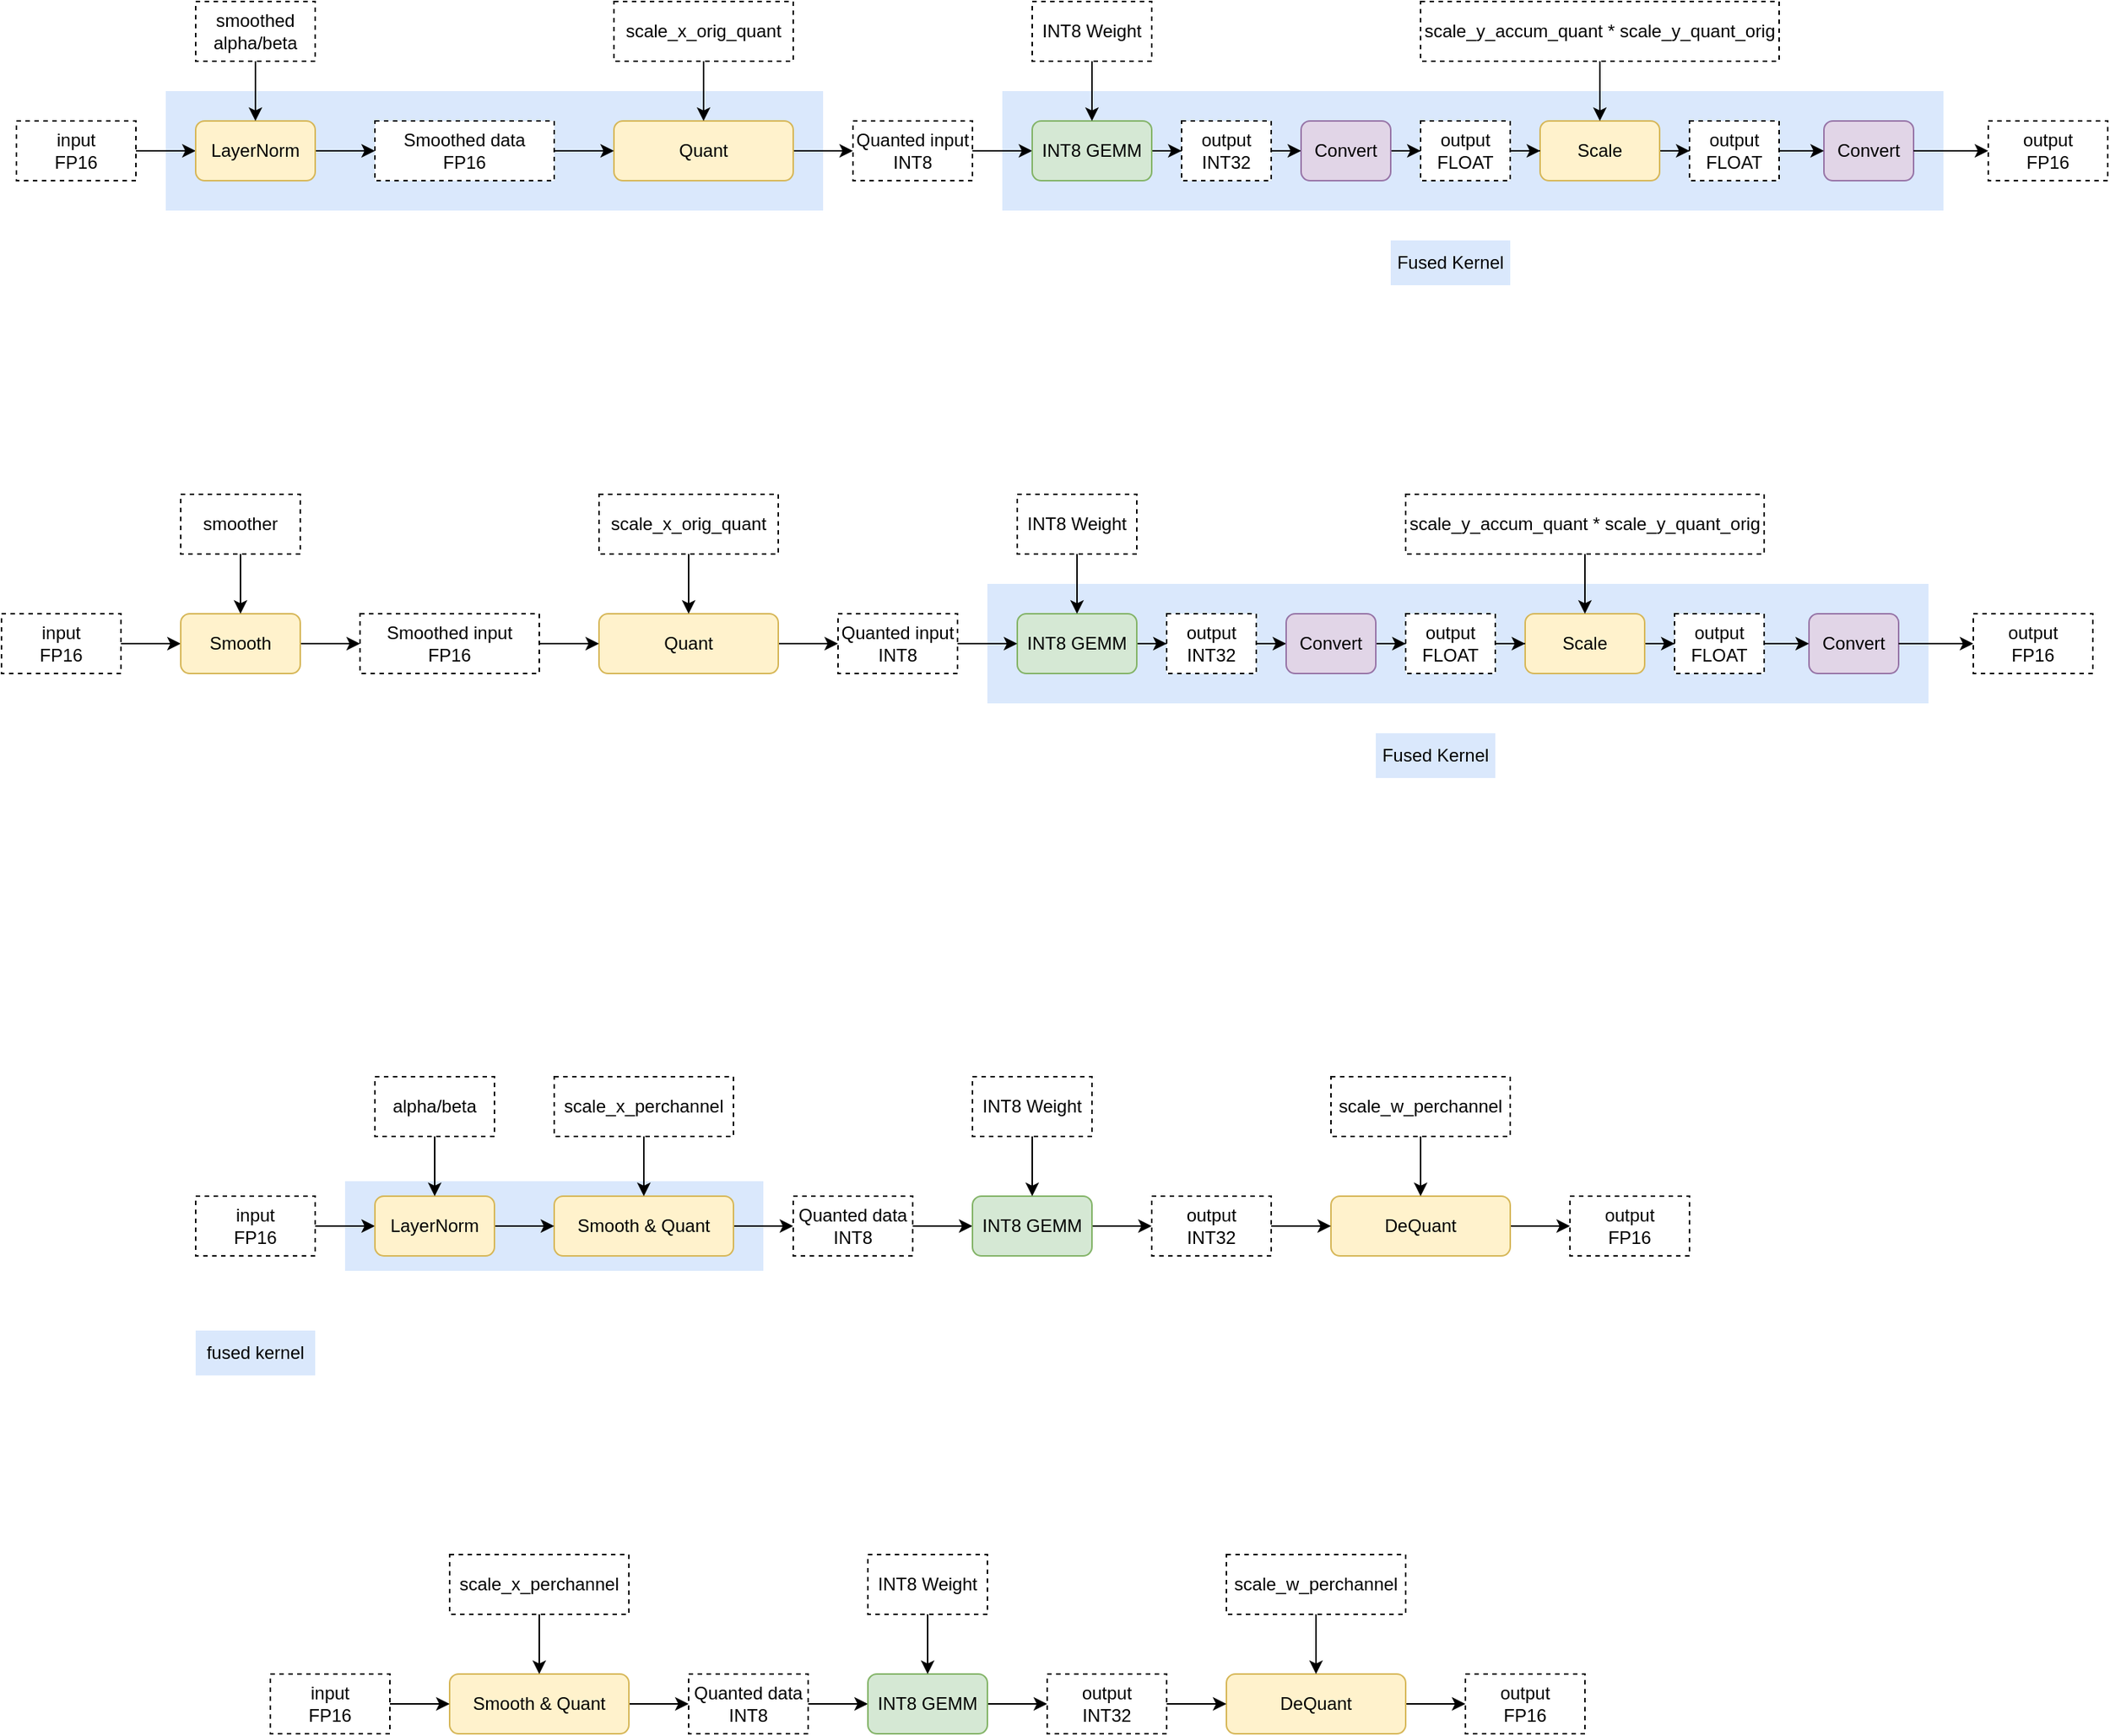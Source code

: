 <mxfile version="24.0.5" type="github">
  <diagram name="Page-1" id="4Hp8PdabDJ5E-GwEk0FX">
    <mxGraphModel dx="2204" dy="771" grid="1" gridSize="10" guides="1" tooltips="1" connect="1" arrows="1" fold="1" page="1" pageScale="1" pageWidth="850" pageHeight="1100" math="0" shadow="0">
      <root>
        <mxCell id="0" />
        <mxCell id="1" parent="0" />
        <mxCell id="EjrTntL3J__PyC1o6Q4W-1" value="" style="rounded=0;whiteSpace=wrap;html=1;dashed=1;fillColor=#dae8fc;strokeColor=none;" vertex="1" parent="1">
          <mxGeometry x="-540" y="140" width="440" height="80" as="geometry" />
        </mxCell>
        <mxCell id="EjrTntL3J__PyC1o6Q4W-2" value="" style="rounded=0;whiteSpace=wrap;html=1;dashed=1;fillColor=#dae8fc;strokeColor=none;" vertex="1" parent="1">
          <mxGeometry x="20" y="140" width="630" height="80" as="geometry" />
        </mxCell>
        <mxCell id="EjrTntL3J__PyC1o6Q4W-3" style="edgeStyle=orthogonalEdgeStyle;rounded=0;orthogonalLoop=1;jettySize=auto;html=1;entryX=0;entryY=0.5;entryDx=0;entryDy=0;" edge="1" parent="1" source="EjrTntL3J__PyC1o6Q4W-4" target="EjrTntL3J__PyC1o6Q4W-10">
          <mxGeometry relative="1" as="geometry" />
        </mxCell>
        <mxCell id="EjrTntL3J__PyC1o6Q4W-4" value="Quant" style="rounded=1;whiteSpace=wrap;html=1;fillColor=#fff2cc;strokeColor=#d6b656;" vertex="1" parent="1">
          <mxGeometry x="-240" y="160" width="120" height="40" as="geometry" />
        </mxCell>
        <mxCell id="EjrTntL3J__PyC1o6Q4W-5" style="edgeStyle=orthogonalEdgeStyle;rounded=0;orthogonalLoop=1;jettySize=auto;html=1;entryX=0;entryY=0.5;entryDx=0;entryDy=0;" edge="1" parent="1" source="EjrTntL3J__PyC1o6Q4W-6" target="EjrTntL3J__PyC1o6Q4W-25">
          <mxGeometry relative="1" as="geometry">
            <mxPoint x="-530" y="260" as="targetPoint" />
          </mxGeometry>
        </mxCell>
        <mxCell id="EjrTntL3J__PyC1o6Q4W-6" value="input&lt;br&gt;FP16" style="rounded=0;whiteSpace=wrap;html=1;dashed=1;" vertex="1" parent="1">
          <mxGeometry x="-640" y="160" width="80" height="40" as="geometry" />
        </mxCell>
        <mxCell id="EjrTntL3J__PyC1o6Q4W-7" style="edgeStyle=orthogonalEdgeStyle;rounded=0;orthogonalLoop=1;jettySize=auto;html=1;entryX=0.5;entryY=0;entryDx=0;entryDy=0;" edge="1" parent="1" source="EjrTntL3J__PyC1o6Q4W-8" target="EjrTntL3J__PyC1o6Q4W-4">
          <mxGeometry relative="1" as="geometry" />
        </mxCell>
        <mxCell id="EjrTntL3J__PyC1o6Q4W-8" value="scale_x_orig_quant" style="rounded=0;whiteSpace=wrap;html=1;dashed=1;" vertex="1" parent="1">
          <mxGeometry x="-240" y="80" width="120" height="40" as="geometry" />
        </mxCell>
        <mxCell id="EjrTntL3J__PyC1o6Q4W-9" style="edgeStyle=orthogonalEdgeStyle;rounded=0;orthogonalLoop=1;jettySize=auto;html=1;entryX=0;entryY=0.5;entryDx=0;entryDy=0;" edge="1" parent="1" source="EjrTntL3J__PyC1o6Q4W-10" target="EjrTntL3J__PyC1o6Q4W-12">
          <mxGeometry relative="1" as="geometry" />
        </mxCell>
        <mxCell id="EjrTntL3J__PyC1o6Q4W-10" value="Quanted input&lt;br&gt;INT8" style="rounded=0;whiteSpace=wrap;html=1;dashed=1;" vertex="1" parent="1">
          <mxGeometry x="-80" y="160" width="80" height="40" as="geometry" />
        </mxCell>
        <mxCell id="EjrTntL3J__PyC1o6Q4W-11" style="edgeStyle=orthogonalEdgeStyle;rounded=0;orthogonalLoop=1;jettySize=auto;html=1;entryX=0;entryY=0.5;entryDx=0;entryDy=0;" edge="1" parent="1" source="EjrTntL3J__PyC1o6Q4W-12" target="EjrTntL3J__PyC1o6Q4W-16">
          <mxGeometry relative="1" as="geometry" />
        </mxCell>
        <mxCell id="EjrTntL3J__PyC1o6Q4W-12" value="INT8 GEMM" style="rounded=1;whiteSpace=wrap;html=1;fillColor=#d5e8d4;strokeColor=#82b366;" vertex="1" parent="1">
          <mxGeometry x="40" y="160" width="80" height="40" as="geometry" />
        </mxCell>
        <mxCell id="EjrTntL3J__PyC1o6Q4W-13" style="edgeStyle=orthogonalEdgeStyle;rounded=0;orthogonalLoop=1;jettySize=auto;html=1;entryX=0;entryY=0.5;entryDx=0;entryDy=0;" edge="1" parent="1" source="EjrTntL3J__PyC1o6Q4W-14" target="EjrTntL3J__PyC1o6Q4W-36">
          <mxGeometry relative="1" as="geometry" />
        </mxCell>
        <mxCell id="EjrTntL3J__PyC1o6Q4W-14" value="Scale" style="rounded=1;whiteSpace=wrap;html=1;fillColor=#fff2cc;strokeColor=#d6b656;" vertex="1" parent="1">
          <mxGeometry x="380" y="160" width="80" height="40" as="geometry" />
        </mxCell>
        <mxCell id="EjrTntL3J__PyC1o6Q4W-15" style="edgeStyle=orthogonalEdgeStyle;rounded=0;orthogonalLoop=1;jettySize=auto;html=1;entryX=0;entryY=0.5;entryDx=0;entryDy=0;" edge="1" parent="1" source="EjrTntL3J__PyC1o6Q4W-16" target="EjrTntL3J__PyC1o6Q4W-23">
          <mxGeometry relative="1" as="geometry">
            <mxPoint x="250" y="220" as="targetPoint" />
          </mxGeometry>
        </mxCell>
        <mxCell id="EjrTntL3J__PyC1o6Q4W-16" value="output&lt;br&gt;INT32" style="rounded=0;whiteSpace=wrap;html=1;dashed=1;" vertex="1" parent="1">
          <mxGeometry x="140" y="160" width="60" height="40" as="geometry" />
        </mxCell>
        <mxCell id="EjrTntL3J__PyC1o6Q4W-17" style="edgeStyle=orthogonalEdgeStyle;rounded=0;orthogonalLoop=1;jettySize=auto;html=1;entryX=0.5;entryY=0;entryDx=0;entryDy=0;" edge="1" parent="1" source="EjrTntL3J__PyC1o6Q4W-18" target="EjrTntL3J__PyC1o6Q4W-14">
          <mxGeometry relative="1" as="geometry" />
        </mxCell>
        <mxCell id="EjrTntL3J__PyC1o6Q4W-18" value="scale_y_accum_quant * scale_y_quant_orig" style="rounded=0;whiteSpace=wrap;html=1;dashed=1;" vertex="1" parent="1">
          <mxGeometry x="300" y="80" width="240" height="40" as="geometry" />
        </mxCell>
        <mxCell id="EjrTntL3J__PyC1o6Q4W-19" value="output&lt;br&gt;FP16" style="rounded=0;whiteSpace=wrap;html=1;dashed=1;" vertex="1" parent="1">
          <mxGeometry x="680" y="160" width="80" height="40" as="geometry" />
        </mxCell>
        <mxCell id="EjrTntL3J__PyC1o6Q4W-20" style="edgeStyle=orthogonalEdgeStyle;rounded=0;orthogonalLoop=1;jettySize=auto;html=1;entryX=0.5;entryY=0;entryDx=0;entryDy=0;" edge="1" parent="1" source="EjrTntL3J__PyC1o6Q4W-21" target="EjrTntL3J__PyC1o6Q4W-12">
          <mxGeometry relative="1" as="geometry" />
        </mxCell>
        <mxCell id="EjrTntL3J__PyC1o6Q4W-21" value="INT8 Weight" style="rounded=0;whiteSpace=wrap;html=1;dashed=1;" vertex="1" parent="1">
          <mxGeometry x="40" y="80" width="80" height="40" as="geometry" />
        </mxCell>
        <mxCell id="EjrTntL3J__PyC1o6Q4W-22" style="edgeStyle=orthogonalEdgeStyle;rounded=0;orthogonalLoop=1;jettySize=auto;html=1;entryX=0;entryY=0.5;entryDx=0;entryDy=0;" edge="1" parent="1" source="EjrTntL3J__PyC1o6Q4W-23" target="EjrTntL3J__PyC1o6Q4W-31">
          <mxGeometry relative="1" as="geometry" />
        </mxCell>
        <mxCell id="EjrTntL3J__PyC1o6Q4W-23" value="Convert" style="rounded=1;whiteSpace=wrap;html=1;fillColor=#e1d5e7;strokeColor=#9673a6;" vertex="1" parent="1">
          <mxGeometry x="220" y="160" width="60" height="40" as="geometry" />
        </mxCell>
        <mxCell id="EjrTntL3J__PyC1o6Q4W-24" style="edgeStyle=orthogonalEdgeStyle;rounded=0;orthogonalLoop=1;jettySize=auto;html=1;entryX=0;entryY=0.5;entryDx=0;entryDy=0;" edge="1" parent="1" source="EjrTntL3J__PyC1o6Q4W-25" target="EjrTntL3J__PyC1o6Q4W-27">
          <mxGeometry relative="1" as="geometry" />
        </mxCell>
        <mxCell id="EjrTntL3J__PyC1o6Q4W-25" value="LayerNorm" style="rounded=1;whiteSpace=wrap;html=1;fillColor=#fff2cc;strokeColor=#d6b656;" vertex="1" parent="1">
          <mxGeometry x="-520" y="160" width="80" height="40" as="geometry" />
        </mxCell>
        <mxCell id="EjrTntL3J__PyC1o6Q4W-26" style="edgeStyle=orthogonalEdgeStyle;rounded=0;orthogonalLoop=1;jettySize=auto;html=1;entryX=0;entryY=0.5;entryDx=0;entryDy=0;" edge="1" parent="1" source="EjrTntL3J__PyC1o6Q4W-27" target="EjrTntL3J__PyC1o6Q4W-4">
          <mxGeometry relative="1" as="geometry" />
        </mxCell>
        <mxCell id="EjrTntL3J__PyC1o6Q4W-27" value="Smoothed data&lt;br&gt;FP16" style="rounded=0;whiteSpace=wrap;html=1;dashed=1;" vertex="1" parent="1">
          <mxGeometry x="-400" y="160" width="120" height="40" as="geometry" />
        </mxCell>
        <mxCell id="EjrTntL3J__PyC1o6Q4W-28" style="edgeStyle=orthogonalEdgeStyle;rounded=0;orthogonalLoop=1;jettySize=auto;html=1;entryX=0.5;entryY=0;entryDx=0;entryDy=0;" edge="1" parent="1" source="EjrTntL3J__PyC1o6Q4W-29" target="EjrTntL3J__PyC1o6Q4W-25">
          <mxGeometry relative="1" as="geometry" />
        </mxCell>
        <mxCell id="EjrTntL3J__PyC1o6Q4W-29" value="smoothed alpha/beta" style="rounded=0;whiteSpace=wrap;html=1;dashed=1;" vertex="1" parent="1">
          <mxGeometry x="-520" y="80" width="80" height="40" as="geometry" />
        </mxCell>
        <mxCell id="EjrTntL3J__PyC1o6Q4W-30" style="edgeStyle=orthogonalEdgeStyle;rounded=0;orthogonalLoop=1;jettySize=auto;html=1;entryX=0;entryY=0.5;entryDx=0;entryDy=0;" edge="1" parent="1" source="EjrTntL3J__PyC1o6Q4W-31" target="EjrTntL3J__PyC1o6Q4W-14">
          <mxGeometry relative="1" as="geometry" />
        </mxCell>
        <mxCell id="EjrTntL3J__PyC1o6Q4W-31" value="output&lt;br&gt;FLOAT" style="rounded=0;whiteSpace=wrap;html=1;dashed=1;" vertex="1" parent="1">
          <mxGeometry x="300" y="160" width="60" height="40" as="geometry" />
        </mxCell>
        <mxCell id="EjrTntL3J__PyC1o6Q4W-32" value="Fused Kernel" style="rounded=0;whiteSpace=wrap;html=1;dashed=1;fillColor=#dae8fc;strokeColor=none;" vertex="1" parent="1">
          <mxGeometry x="280" y="240" width="80" height="30" as="geometry" />
        </mxCell>
        <mxCell id="EjrTntL3J__PyC1o6Q4W-33" value="Convert" style="rounded=1;whiteSpace=wrap;html=1;fillColor=#e1d5e7;strokeColor=#9673a6;" vertex="1" parent="1">
          <mxGeometry x="570" y="160" width="60" height="40" as="geometry" />
        </mxCell>
        <mxCell id="EjrTntL3J__PyC1o6Q4W-34" style="edgeStyle=orthogonalEdgeStyle;rounded=0;orthogonalLoop=1;jettySize=auto;html=1;entryX=0;entryY=0.5;entryDx=0;entryDy=0;exitX=1;exitY=0.5;exitDx=0;exitDy=0;" edge="1" parent="1" source="EjrTntL3J__PyC1o6Q4W-33" target="EjrTntL3J__PyC1o6Q4W-19">
          <mxGeometry relative="1" as="geometry" />
        </mxCell>
        <mxCell id="EjrTntL3J__PyC1o6Q4W-35" style="edgeStyle=orthogonalEdgeStyle;rounded=0;orthogonalLoop=1;jettySize=auto;html=1;entryX=0;entryY=0.5;entryDx=0;entryDy=0;" edge="1" parent="1" source="EjrTntL3J__PyC1o6Q4W-36" target="EjrTntL3J__PyC1o6Q4W-33">
          <mxGeometry relative="1" as="geometry" />
        </mxCell>
        <mxCell id="EjrTntL3J__PyC1o6Q4W-36" value="output&lt;br&gt;FLOAT" style="rounded=0;whiteSpace=wrap;html=1;dashed=1;" vertex="1" parent="1">
          <mxGeometry x="480" y="160" width="60" height="40" as="geometry" />
        </mxCell>
        <mxCell id="EjrTntL3J__PyC1o6Q4W-37" style="edgeStyle=orthogonalEdgeStyle;rounded=0;orthogonalLoop=1;jettySize=auto;html=1;entryX=0;entryY=0.5;entryDx=0;entryDy=0;" edge="1" parent="1" source="EjrTntL3J__PyC1o6Q4W-38" target="EjrTntL3J__PyC1o6Q4W-43">
          <mxGeometry relative="1" as="geometry" />
        </mxCell>
        <mxCell id="EjrTntL3J__PyC1o6Q4W-38" value="Quant" style="rounded=1;whiteSpace=wrap;html=1;fillColor=#fff2cc;strokeColor=#d6b656;" vertex="1" parent="1">
          <mxGeometry x="-250" y="490" width="120" height="40" as="geometry" />
        </mxCell>
        <mxCell id="EjrTntL3J__PyC1o6Q4W-39" style="edgeStyle=orthogonalEdgeStyle;rounded=0;orthogonalLoop=1;jettySize=auto;html=1;entryX=0;entryY=0.5;entryDx=0;entryDy=0;" edge="1" parent="1" source="EjrTntL3J__PyC1o6Q4W-40" target="EjrTntL3J__PyC1o6Q4W-45">
          <mxGeometry relative="1" as="geometry">
            <mxPoint x="-540" y="590" as="targetPoint" />
          </mxGeometry>
        </mxCell>
        <mxCell id="EjrTntL3J__PyC1o6Q4W-40" value="input&lt;br&gt;FP16" style="rounded=0;whiteSpace=wrap;html=1;dashed=1;" vertex="1" parent="1">
          <mxGeometry x="-650" y="490" width="80" height="40" as="geometry" />
        </mxCell>
        <mxCell id="EjrTntL3J__PyC1o6Q4W-41" style="edgeStyle=orthogonalEdgeStyle;rounded=0;orthogonalLoop=1;jettySize=auto;html=1;entryX=0.5;entryY=0;entryDx=0;entryDy=0;" edge="1" parent="1" source="EjrTntL3J__PyC1o6Q4W-42" target="EjrTntL3J__PyC1o6Q4W-38">
          <mxGeometry relative="1" as="geometry" />
        </mxCell>
        <mxCell id="EjrTntL3J__PyC1o6Q4W-42" value="scale_x_orig_quant" style="rounded=0;whiteSpace=wrap;html=1;dashed=1;" vertex="1" parent="1">
          <mxGeometry x="-250" y="410" width="120" height="40" as="geometry" />
        </mxCell>
        <mxCell id="EjrTntL3J__PyC1o6Q4W-43" value="Quanted input&lt;br&gt;INT8" style="rounded=0;whiteSpace=wrap;html=1;dashed=1;" vertex="1" parent="1">
          <mxGeometry x="-90" y="490" width="80" height="40" as="geometry" />
        </mxCell>
        <mxCell id="EjrTntL3J__PyC1o6Q4W-44" style="edgeStyle=orthogonalEdgeStyle;rounded=0;orthogonalLoop=1;jettySize=auto;html=1;entryX=0;entryY=0.5;entryDx=0;entryDy=0;" edge="1" parent="1" source="EjrTntL3J__PyC1o6Q4W-45" target="EjrTntL3J__PyC1o6Q4W-47">
          <mxGeometry relative="1" as="geometry" />
        </mxCell>
        <mxCell id="EjrTntL3J__PyC1o6Q4W-45" value="Smooth" style="rounded=1;whiteSpace=wrap;html=1;fillColor=#fff2cc;strokeColor=#d6b656;" vertex="1" parent="1">
          <mxGeometry x="-530" y="490" width="80" height="40" as="geometry" />
        </mxCell>
        <mxCell id="EjrTntL3J__PyC1o6Q4W-46" style="edgeStyle=orthogonalEdgeStyle;rounded=0;orthogonalLoop=1;jettySize=auto;html=1;entryX=0;entryY=0.5;entryDx=0;entryDy=0;" edge="1" parent="1" source="EjrTntL3J__PyC1o6Q4W-47" target="EjrTntL3J__PyC1o6Q4W-38">
          <mxGeometry relative="1" as="geometry" />
        </mxCell>
        <mxCell id="EjrTntL3J__PyC1o6Q4W-47" value="Smoothed input&lt;br&gt;FP16" style="rounded=0;whiteSpace=wrap;html=1;dashed=1;" vertex="1" parent="1">
          <mxGeometry x="-410" y="490" width="120" height="40" as="geometry" />
        </mxCell>
        <mxCell id="EjrTntL3J__PyC1o6Q4W-48" style="edgeStyle=orthogonalEdgeStyle;rounded=0;orthogonalLoop=1;jettySize=auto;html=1;entryX=0.5;entryY=0;entryDx=0;entryDy=0;" edge="1" parent="1" source="EjrTntL3J__PyC1o6Q4W-49" target="EjrTntL3J__PyC1o6Q4W-45">
          <mxGeometry relative="1" as="geometry" />
        </mxCell>
        <mxCell id="EjrTntL3J__PyC1o6Q4W-49" value="smoother" style="rounded=0;whiteSpace=wrap;html=1;dashed=1;" vertex="1" parent="1">
          <mxGeometry x="-530" y="410" width="80" height="40" as="geometry" />
        </mxCell>
        <mxCell id="EjrTntL3J__PyC1o6Q4W-50" value="Fused Kernel" style="rounded=0;whiteSpace=wrap;html=1;dashed=1;fillColor=#dae8fc;strokeColor=none;" vertex="1" parent="1">
          <mxGeometry x="270" y="570" width="80" height="30" as="geometry" />
        </mxCell>
        <mxCell id="EjrTntL3J__PyC1o6Q4W-51" value="" style="rounded=0;whiteSpace=wrap;html=1;dashed=1;fillColor=#dae8fc;strokeColor=none;" vertex="1" parent="1">
          <mxGeometry x="10" y="470" width="630" height="80" as="geometry" />
        </mxCell>
        <mxCell id="EjrTntL3J__PyC1o6Q4W-52" style="edgeStyle=orthogonalEdgeStyle;rounded=0;orthogonalLoop=1;jettySize=auto;html=1;entryX=0;entryY=0.5;entryDx=0;entryDy=0;" edge="1" parent="1" source="EjrTntL3J__PyC1o6Q4W-53" target="EjrTntL3J__PyC1o6Q4W-57">
          <mxGeometry relative="1" as="geometry" />
        </mxCell>
        <mxCell id="EjrTntL3J__PyC1o6Q4W-53" value="INT8 GEMM" style="rounded=1;whiteSpace=wrap;html=1;fillColor=#d5e8d4;strokeColor=#82b366;" vertex="1" parent="1">
          <mxGeometry x="30" y="490" width="80" height="40" as="geometry" />
        </mxCell>
        <mxCell id="EjrTntL3J__PyC1o6Q4W-54" style="edgeStyle=orthogonalEdgeStyle;rounded=0;orthogonalLoop=1;jettySize=auto;html=1;entryX=0;entryY=0.5;entryDx=0;entryDy=0;" edge="1" parent="1" source="EjrTntL3J__PyC1o6Q4W-55" target="EjrTntL3J__PyC1o6Q4W-70">
          <mxGeometry relative="1" as="geometry" />
        </mxCell>
        <mxCell id="EjrTntL3J__PyC1o6Q4W-55" value="Scale" style="rounded=1;whiteSpace=wrap;html=1;fillColor=#fff2cc;strokeColor=#d6b656;" vertex="1" parent="1">
          <mxGeometry x="370" y="490" width="80" height="40" as="geometry" />
        </mxCell>
        <mxCell id="EjrTntL3J__PyC1o6Q4W-56" style="edgeStyle=orthogonalEdgeStyle;rounded=0;orthogonalLoop=1;jettySize=auto;html=1;entryX=0;entryY=0.5;entryDx=0;entryDy=0;" edge="1" parent="1" source="EjrTntL3J__PyC1o6Q4W-57" target="EjrTntL3J__PyC1o6Q4W-64">
          <mxGeometry relative="1" as="geometry">
            <mxPoint x="240" y="550" as="targetPoint" />
          </mxGeometry>
        </mxCell>
        <mxCell id="EjrTntL3J__PyC1o6Q4W-57" value="output&lt;br&gt;INT32" style="rounded=0;whiteSpace=wrap;html=1;dashed=1;" vertex="1" parent="1">
          <mxGeometry x="130" y="490" width="60" height="40" as="geometry" />
        </mxCell>
        <mxCell id="EjrTntL3J__PyC1o6Q4W-58" style="edgeStyle=orthogonalEdgeStyle;rounded=0;orthogonalLoop=1;jettySize=auto;html=1;entryX=0.5;entryY=0;entryDx=0;entryDy=0;" edge="1" parent="1" source="EjrTntL3J__PyC1o6Q4W-59" target="EjrTntL3J__PyC1o6Q4W-55">
          <mxGeometry relative="1" as="geometry" />
        </mxCell>
        <mxCell id="EjrTntL3J__PyC1o6Q4W-59" value="scale_y_accum_quant * scale_y_quant_orig" style="rounded=0;whiteSpace=wrap;html=1;dashed=1;" vertex="1" parent="1">
          <mxGeometry x="290" y="410" width="240" height="40" as="geometry" />
        </mxCell>
        <mxCell id="EjrTntL3J__PyC1o6Q4W-60" value="output&lt;br&gt;FP16" style="rounded=0;whiteSpace=wrap;html=1;dashed=1;" vertex="1" parent="1">
          <mxGeometry x="670" y="490" width="80" height="40" as="geometry" />
        </mxCell>
        <mxCell id="EjrTntL3J__PyC1o6Q4W-61" style="edgeStyle=orthogonalEdgeStyle;rounded=0;orthogonalLoop=1;jettySize=auto;html=1;entryX=0.5;entryY=0;entryDx=0;entryDy=0;" edge="1" parent="1" source="EjrTntL3J__PyC1o6Q4W-62" target="EjrTntL3J__PyC1o6Q4W-53">
          <mxGeometry relative="1" as="geometry" />
        </mxCell>
        <mxCell id="EjrTntL3J__PyC1o6Q4W-62" value="INT8 Weight" style="rounded=0;whiteSpace=wrap;html=1;dashed=1;" vertex="1" parent="1">
          <mxGeometry x="30" y="410" width="80" height="40" as="geometry" />
        </mxCell>
        <mxCell id="EjrTntL3J__PyC1o6Q4W-63" style="edgeStyle=orthogonalEdgeStyle;rounded=0;orthogonalLoop=1;jettySize=auto;html=1;entryX=0;entryY=0.5;entryDx=0;entryDy=0;" edge="1" parent="1" source="EjrTntL3J__PyC1o6Q4W-64" target="EjrTntL3J__PyC1o6Q4W-66">
          <mxGeometry relative="1" as="geometry" />
        </mxCell>
        <mxCell id="EjrTntL3J__PyC1o6Q4W-64" value="Convert" style="rounded=1;whiteSpace=wrap;html=1;fillColor=#e1d5e7;strokeColor=#9673a6;" vertex="1" parent="1">
          <mxGeometry x="210" y="490" width="60" height="40" as="geometry" />
        </mxCell>
        <mxCell id="EjrTntL3J__PyC1o6Q4W-65" style="edgeStyle=orthogonalEdgeStyle;rounded=0;orthogonalLoop=1;jettySize=auto;html=1;entryX=0;entryY=0.5;entryDx=0;entryDy=0;" edge="1" parent="1" source="EjrTntL3J__PyC1o6Q4W-66" target="EjrTntL3J__PyC1o6Q4W-55">
          <mxGeometry relative="1" as="geometry" />
        </mxCell>
        <mxCell id="EjrTntL3J__PyC1o6Q4W-66" value="output&lt;br&gt;FLOAT" style="rounded=0;whiteSpace=wrap;html=1;dashed=1;" vertex="1" parent="1">
          <mxGeometry x="290" y="490" width="60" height="40" as="geometry" />
        </mxCell>
        <mxCell id="EjrTntL3J__PyC1o6Q4W-67" value="Convert" style="rounded=1;whiteSpace=wrap;html=1;fillColor=#e1d5e7;strokeColor=#9673a6;" vertex="1" parent="1">
          <mxGeometry x="560" y="490" width="60" height="40" as="geometry" />
        </mxCell>
        <mxCell id="EjrTntL3J__PyC1o6Q4W-68" style="edgeStyle=orthogonalEdgeStyle;rounded=0;orthogonalLoop=1;jettySize=auto;html=1;entryX=0;entryY=0.5;entryDx=0;entryDy=0;exitX=1;exitY=0.5;exitDx=0;exitDy=0;" edge="1" parent="1" source="EjrTntL3J__PyC1o6Q4W-67" target="EjrTntL3J__PyC1o6Q4W-60">
          <mxGeometry relative="1" as="geometry" />
        </mxCell>
        <mxCell id="EjrTntL3J__PyC1o6Q4W-69" style="edgeStyle=orthogonalEdgeStyle;rounded=0;orthogonalLoop=1;jettySize=auto;html=1;entryX=0;entryY=0.5;entryDx=0;entryDy=0;" edge="1" parent="1" source="EjrTntL3J__PyC1o6Q4W-70" target="EjrTntL3J__PyC1o6Q4W-67">
          <mxGeometry relative="1" as="geometry" />
        </mxCell>
        <mxCell id="EjrTntL3J__PyC1o6Q4W-70" value="output&lt;br&gt;FLOAT" style="rounded=0;whiteSpace=wrap;html=1;dashed=1;" vertex="1" parent="1">
          <mxGeometry x="470" y="490" width="60" height="40" as="geometry" />
        </mxCell>
        <mxCell id="EjrTntL3J__PyC1o6Q4W-71" style="edgeStyle=orthogonalEdgeStyle;rounded=0;orthogonalLoop=1;jettySize=auto;html=1;entryX=0;entryY=0.5;entryDx=0;entryDy=0;" edge="1" parent="1" source="EjrTntL3J__PyC1o6Q4W-43" target="EjrTntL3J__PyC1o6Q4W-53">
          <mxGeometry relative="1" as="geometry">
            <mxPoint x="30" y="510" as="targetPoint" />
          </mxGeometry>
        </mxCell>
        <mxCell id="EjrTntL3J__PyC1o6Q4W-97" value="" style="rounded=0;whiteSpace=wrap;html=1;dashed=1;strokeColor=none;fillColor=#dae8fc;" vertex="1" parent="1">
          <mxGeometry x="-420" y="870" width="280" height="60" as="geometry" />
        </mxCell>
        <mxCell id="EjrTntL3J__PyC1o6Q4W-98" style="edgeStyle=orthogonalEdgeStyle;rounded=0;orthogonalLoop=1;jettySize=auto;html=1;entryX=0;entryY=0.5;entryDx=0;entryDy=0;" edge="1" parent="1" source="EjrTntL3J__PyC1o6Q4W-99" target="EjrTntL3J__PyC1o6Q4W-105">
          <mxGeometry relative="1" as="geometry" />
        </mxCell>
        <mxCell id="EjrTntL3J__PyC1o6Q4W-99" value="Smooth &amp;amp; Quant" style="rounded=1;whiteSpace=wrap;html=1;fillColor=#fff2cc;strokeColor=#d6b656;" vertex="1" parent="1">
          <mxGeometry x="-280" y="880" width="120" height="40" as="geometry" />
        </mxCell>
        <mxCell id="EjrTntL3J__PyC1o6Q4W-100" style="edgeStyle=orthogonalEdgeStyle;rounded=0;orthogonalLoop=1;jettySize=auto;html=1;entryX=0;entryY=0.5;entryDx=0;entryDy=0;" edge="1" parent="1" source="EjrTntL3J__PyC1o6Q4W-101" target="EjrTntL3J__PyC1o6Q4W-118">
          <mxGeometry relative="1" as="geometry" />
        </mxCell>
        <mxCell id="EjrTntL3J__PyC1o6Q4W-101" value="input&lt;br&gt;FP16" style="rounded=0;whiteSpace=wrap;html=1;dashed=1;" vertex="1" parent="1">
          <mxGeometry x="-520" y="880" width="80" height="40" as="geometry" />
        </mxCell>
        <mxCell id="EjrTntL3J__PyC1o6Q4W-102" style="edgeStyle=orthogonalEdgeStyle;rounded=0;orthogonalLoop=1;jettySize=auto;html=1;entryX=0.5;entryY=0;entryDx=0;entryDy=0;" edge="1" parent="1" source="EjrTntL3J__PyC1o6Q4W-103" target="EjrTntL3J__PyC1o6Q4W-99">
          <mxGeometry relative="1" as="geometry" />
        </mxCell>
        <mxCell id="EjrTntL3J__PyC1o6Q4W-103" value="scale_x_perchannel" style="rounded=0;whiteSpace=wrap;html=1;dashed=1;" vertex="1" parent="1">
          <mxGeometry x="-280" y="800" width="120" height="40" as="geometry" />
        </mxCell>
        <mxCell id="EjrTntL3J__PyC1o6Q4W-104" style="edgeStyle=orthogonalEdgeStyle;rounded=0;orthogonalLoop=1;jettySize=auto;html=1;entryX=0;entryY=0.5;entryDx=0;entryDy=0;" edge="1" parent="1" source="EjrTntL3J__PyC1o6Q4W-105" target="EjrTntL3J__PyC1o6Q4W-107">
          <mxGeometry relative="1" as="geometry" />
        </mxCell>
        <mxCell id="EjrTntL3J__PyC1o6Q4W-105" value="Quanted data&lt;br&gt;INT8" style="rounded=0;whiteSpace=wrap;html=1;dashed=1;" vertex="1" parent="1">
          <mxGeometry x="-120" y="880" width="80" height="40" as="geometry" />
        </mxCell>
        <mxCell id="EjrTntL3J__PyC1o6Q4W-106" style="edgeStyle=orthogonalEdgeStyle;rounded=0;orthogonalLoop=1;jettySize=auto;html=1;entryX=0;entryY=0.5;entryDx=0;entryDy=0;" edge="1" parent="1" source="EjrTntL3J__PyC1o6Q4W-107" target="EjrTntL3J__PyC1o6Q4W-111">
          <mxGeometry relative="1" as="geometry" />
        </mxCell>
        <mxCell id="EjrTntL3J__PyC1o6Q4W-107" value="INT8 GEMM" style="rounded=1;whiteSpace=wrap;html=1;fillColor=#d5e8d4;strokeColor=#82b366;" vertex="1" parent="1">
          <mxGeometry y="880" width="80" height="40" as="geometry" />
        </mxCell>
        <mxCell id="EjrTntL3J__PyC1o6Q4W-108" style="edgeStyle=orthogonalEdgeStyle;rounded=0;orthogonalLoop=1;jettySize=auto;html=1;entryX=0;entryY=0.5;entryDx=0;entryDy=0;" edge="1" parent="1" source="EjrTntL3J__PyC1o6Q4W-109" target="EjrTntL3J__PyC1o6Q4W-114">
          <mxGeometry relative="1" as="geometry" />
        </mxCell>
        <mxCell id="EjrTntL3J__PyC1o6Q4W-109" value="DeQuant" style="rounded=1;whiteSpace=wrap;html=1;fillColor=#fff2cc;strokeColor=#d6b656;" vertex="1" parent="1">
          <mxGeometry x="240" y="880" width="120" height="40" as="geometry" />
        </mxCell>
        <mxCell id="EjrTntL3J__PyC1o6Q4W-110" style="edgeStyle=orthogonalEdgeStyle;rounded=0;orthogonalLoop=1;jettySize=auto;html=1;entryX=0;entryY=0.5;entryDx=0;entryDy=0;" edge="1" parent="1" source="EjrTntL3J__PyC1o6Q4W-111" target="EjrTntL3J__PyC1o6Q4W-109">
          <mxGeometry relative="1" as="geometry" />
        </mxCell>
        <mxCell id="EjrTntL3J__PyC1o6Q4W-111" value="output&lt;br&gt;INT32" style="rounded=0;whiteSpace=wrap;html=1;dashed=1;" vertex="1" parent="1">
          <mxGeometry x="120" y="880" width="80" height="40" as="geometry" />
        </mxCell>
        <mxCell id="EjrTntL3J__PyC1o6Q4W-112" style="edgeStyle=orthogonalEdgeStyle;rounded=0;orthogonalLoop=1;jettySize=auto;html=1;entryX=0.5;entryY=0;entryDx=0;entryDy=0;" edge="1" parent="1" source="EjrTntL3J__PyC1o6Q4W-113" target="EjrTntL3J__PyC1o6Q4W-109">
          <mxGeometry relative="1" as="geometry" />
        </mxCell>
        <mxCell id="EjrTntL3J__PyC1o6Q4W-113" value="scale_w_perchannel" style="rounded=0;whiteSpace=wrap;html=1;dashed=1;" vertex="1" parent="1">
          <mxGeometry x="240" y="800" width="120" height="40" as="geometry" />
        </mxCell>
        <mxCell id="EjrTntL3J__PyC1o6Q4W-114" value="output&lt;br&gt;FP16" style="rounded=0;whiteSpace=wrap;html=1;dashed=1;" vertex="1" parent="1">
          <mxGeometry x="400" y="880" width="80" height="40" as="geometry" />
        </mxCell>
        <mxCell id="EjrTntL3J__PyC1o6Q4W-115" style="edgeStyle=orthogonalEdgeStyle;rounded=0;orthogonalLoop=1;jettySize=auto;html=1;entryX=0.5;entryY=0;entryDx=0;entryDy=0;" edge="1" parent="1" source="EjrTntL3J__PyC1o6Q4W-116" target="EjrTntL3J__PyC1o6Q4W-107">
          <mxGeometry relative="1" as="geometry" />
        </mxCell>
        <mxCell id="EjrTntL3J__PyC1o6Q4W-116" value="INT8 Weight" style="rounded=0;whiteSpace=wrap;html=1;dashed=1;" vertex="1" parent="1">
          <mxGeometry y="800" width="80" height="40" as="geometry" />
        </mxCell>
        <mxCell id="EjrTntL3J__PyC1o6Q4W-117" style="edgeStyle=orthogonalEdgeStyle;rounded=0;orthogonalLoop=1;jettySize=auto;html=1;entryX=0;entryY=0.5;entryDx=0;entryDy=0;" edge="1" parent="1" source="EjrTntL3J__PyC1o6Q4W-118" target="EjrTntL3J__PyC1o6Q4W-99">
          <mxGeometry relative="1" as="geometry" />
        </mxCell>
        <mxCell id="EjrTntL3J__PyC1o6Q4W-118" value="LayerNorm" style="rounded=1;whiteSpace=wrap;html=1;fillColor=#fff2cc;strokeColor=#d6b656;" vertex="1" parent="1">
          <mxGeometry x="-400" y="880" width="80" height="40" as="geometry" />
        </mxCell>
        <mxCell id="EjrTntL3J__PyC1o6Q4W-119" value="fused kernel" style="rounded=0;whiteSpace=wrap;html=1;dashed=1;strokeColor=none;fillColor=#dae8fc;" vertex="1" parent="1">
          <mxGeometry x="-520" y="970" width="80" height="30" as="geometry" />
        </mxCell>
        <mxCell id="EjrTntL3J__PyC1o6Q4W-120" style="edgeStyle=orthogonalEdgeStyle;rounded=0;orthogonalLoop=1;jettySize=auto;html=1;entryX=0.5;entryY=0;entryDx=0;entryDy=0;" edge="1" parent="1" source="EjrTntL3J__PyC1o6Q4W-121" target="EjrTntL3J__PyC1o6Q4W-118">
          <mxGeometry relative="1" as="geometry" />
        </mxCell>
        <mxCell id="EjrTntL3J__PyC1o6Q4W-121" value="alpha/beta" style="rounded=0;whiteSpace=wrap;html=1;dashed=1;" vertex="1" parent="1">
          <mxGeometry x="-400" y="800" width="80" height="40" as="geometry" />
        </mxCell>
        <mxCell id="EjrTntL3J__PyC1o6Q4W-122" style="edgeStyle=orthogonalEdgeStyle;rounded=0;orthogonalLoop=1;jettySize=auto;html=1;entryX=0;entryY=0.5;entryDx=0;entryDy=0;" edge="1" parent="1" source="EjrTntL3J__PyC1o6Q4W-123" target="EjrTntL3J__PyC1o6Q4W-129">
          <mxGeometry relative="1" as="geometry" />
        </mxCell>
        <mxCell id="EjrTntL3J__PyC1o6Q4W-123" value="Smooth &amp;amp; Quant" style="rounded=1;whiteSpace=wrap;html=1;fillColor=#fff2cc;strokeColor=#d6b656;" vertex="1" parent="1">
          <mxGeometry x="-350" y="1200" width="120" height="40" as="geometry" />
        </mxCell>
        <mxCell id="EjrTntL3J__PyC1o6Q4W-124" style="edgeStyle=orthogonalEdgeStyle;rounded=0;orthogonalLoop=1;jettySize=auto;html=1;entryX=0;entryY=0.5;entryDx=0;entryDy=0;" edge="1" parent="1" source="EjrTntL3J__PyC1o6Q4W-125" target="EjrTntL3J__PyC1o6Q4W-123">
          <mxGeometry relative="1" as="geometry" />
        </mxCell>
        <mxCell id="EjrTntL3J__PyC1o6Q4W-125" value="input&lt;br&gt;FP16" style="rounded=0;whiteSpace=wrap;html=1;dashed=1;" vertex="1" parent="1">
          <mxGeometry x="-470" y="1200" width="80" height="40" as="geometry" />
        </mxCell>
        <mxCell id="EjrTntL3J__PyC1o6Q4W-126" style="edgeStyle=orthogonalEdgeStyle;rounded=0;orthogonalLoop=1;jettySize=auto;html=1;entryX=0.5;entryY=0;entryDx=0;entryDy=0;" edge="1" parent="1" source="EjrTntL3J__PyC1o6Q4W-127" target="EjrTntL3J__PyC1o6Q4W-123">
          <mxGeometry relative="1" as="geometry" />
        </mxCell>
        <mxCell id="EjrTntL3J__PyC1o6Q4W-127" value="scale_x_perchannel" style="rounded=0;whiteSpace=wrap;html=1;dashed=1;" vertex="1" parent="1">
          <mxGeometry x="-350" y="1120" width="120" height="40" as="geometry" />
        </mxCell>
        <mxCell id="EjrTntL3J__PyC1o6Q4W-128" style="edgeStyle=orthogonalEdgeStyle;rounded=0;orthogonalLoop=1;jettySize=auto;html=1;entryX=0;entryY=0.5;entryDx=0;entryDy=0;" edge="1" parent="1" source="EjrTntL3J__PyC1o6Q4W-129" target="EjrTntL3J__PyC1o6Q4W-131">
          <mxGeometry relative="1" as="geometry" />
        </mxCell>
        <mxCell id="EjrTntL3J__PyC1o6Q4W-129" value="Quanted data&lt;br&gt;INT8" style="rounded=0;whiteSpace=wrap;html=1;dashed=1;" vertex="1" parent="1">
          <mxGeometry x="-190" y="1200" width="80" height="40" as="geometry" />
        </mxCell>
        <mxCell id="EjrTntL3J__PyC1o6Q4W-130" style="edgeStyle=orthogonalEdgeStyle;rounded=0;orthogonalLoop=1;jettySize=auto;html=1;entryX=0;entryY=0.5;entryDx=0;entryDy=0;" edge="1" parent="1" source="EjrTntL3J__PyC1o6Q4W-131" target="EjrTntL3J__PyC1o6Q4W-135">
          <mxGeometry relative="1" as="geometry" />
        </mxCell>
        <mxCell id="EjrTntL3J__PyC1o6Q4W-131" value="INT8 GEMM" style="rounded=1;whiteSpace=wrap;html=1;fillColor=#d5e8d4;strokeColor=#82b366;" vertex="1" parent="1">
          <mxGeometry x="-70" y="1200" width="80" height="40" as="geometry" />
        </mxCell>
        <mxCell id="EjrTntL3J__PyC1o6Q4W-132" style="edgeStyle=orthogonalEdgeStyle;rounded=0;orthogonalLoop=1;jettySize=auto;html=1;entryX=0;entryY=0.5;entryDx=0;entryDy=0;" edge="1" parent="1" source="EjrTntL3J__PyC1o6Q4W-133" target="EjrTntL3J__PyC1o6Q4W-138">
          <mxGeometry relative="1" as="geometry" />
        </mxCell>
        <mxCell id="EjrTntL3J__PyC1o6Q4W-133" value="DeQuant" style="rounded=1;whiteSpace=wrap;html=1;fillColor=#fff2cc;strokeColor=#d6b656;" vertex="1" parent="1">
          <mxGeometry x="170" y="1200" width="120" height="40" as="geometry" />
        </mxCell>
        <mxCell id="EjrTntL3J__PyC1o6Q4W-134" style="edgeStyle=orthogonalEdgeStyle;rounded=0;orthogonalLoop=1;jettySize=auto;html=1;entryX=0;entryY=0.5;entryDx=0;entryDy=0;" edge="1" parent="1" source="EjrTntL3J__PyC1o6Q4W-135" target="EjrTntL3J__PyC1o6Q4W-133">
          <mxGeometry relative="1" as="geometry" />
        </mxCell>
        <mxCell id="EjrTntL3J__PyC1o6Q4W-135" value="output&lt;br&gt;INT32" style="rounded=0;whiteSpace=wrap;html=1;dashed=1;" vertex="1" parent="1">
          <mxGeometry x="50" y="1200" width="80" height="40" as="geometry" />
        </mxCell>
        <mxCell id="EjrTntL3J__PyC1o6Q4W-136" style="edgeStyle=orthogonalEdgeStyle;rounded=0;orthogonalLoop=1;jettySize=auto;html=1;entryX=0.5;entryY=0;entryDx=0;entryDy=0;" edge="1" parent="1" source="EjrTntL3J__PyC1o6Q4W-137" target="EjrTntL3J__PyC1o6Q4W-133">
          <mxGeometry relative="1" as="geometry" />
        </mxCell>
        <mxCell id="EjrTntL3J__PyC1o6Q4W-137" value="scale_w_perchannel" style="rounded=0;whiteSpace=wrap;html=1;dashed=1;" vertex="1" parent="1">
          <mxGeometry x="170" y="1120" width="120" height="40" as="geometry" />
        </mxCell>
        <mxCell id="EjrTntL3J__PyC1o6Q4W-138" value="output&lt;br&gt;FP16" style="rounded=0;whiteSpace=wrap;html=1;dashed=1;" vertex="1" parent="1">
          <mxGeometry x="330" y="1200" width="80" height="40" as="geometry" />
        </mxCell>
        <mxCell id="EjrTntL3J__PyC1o6Q4W-139" style="edgeStyle=orthogonalEdgeStyle;rounded=0;orthogonalLoop=1;jettySize=auto;html=1;entryX=0.5;entryY=0;entryDx=0;entryDy=0;" edge="1" parent="1" source="EjrTntL3J__PyC1o6Q4W-140" target="EjrTntL3J__PyC1o6Q4W-131">
          <mxGeometry relative="1" as="geometry" />
        </mxCell>
        <mxCell id="EjrTntL3J__PyC1o6Q4W-140" value="INT8 Weight" style="rounded=0;whiteSpace=wrap;html=1;dashed=1;" vertex="1" parent="1">
          <mxGeometry x="-70" y="1120" width="80" height="40" as="geometry" />
        </mxCell>
      </root>
    </mxGraphModel>
  </diagram>
</mxfile>
